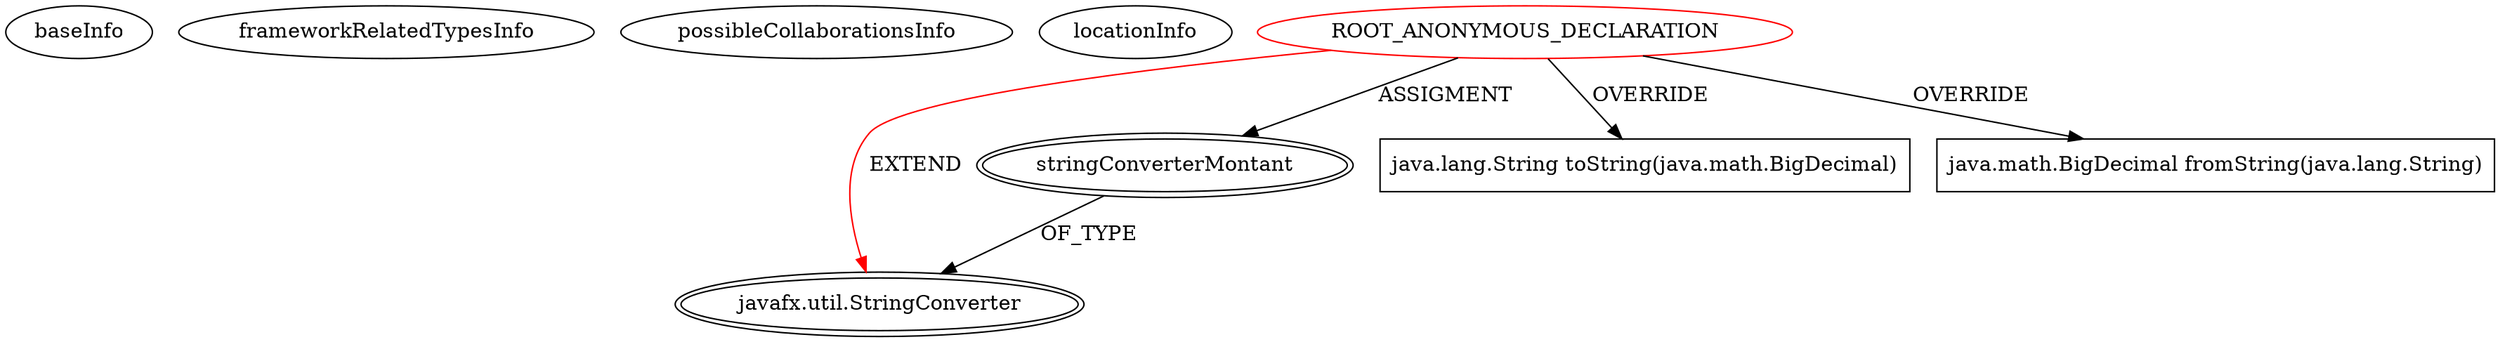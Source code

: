 digraph {
baseInfo[graphId=2030,category="extension_graph",isAnonymous=true,possibleRelation=false]
frameworkRelatedTypesInfo[0="javafx.util.StringConverter"]
possibleCollaborationsInfo[]
locationInfo[projectName="bianconejo-CEFX",filePath="/bianconejo-CEFX/CEFX-master/src/cefx/CEPaiementAttenteController.java",contextSignature="CEPaiementAttenteController",graphId="2030"]
0[label="ROOT_ANONYMOUS_DECLARATION",vertexType="ROOT_ANONYMOUS_DECLARATION",isFrameworkType=false,color=red]
1[label="javafx.util.StringConverter",vertexType="FRAMEWORK_CLASS_TYPE",isFrameworkType=true,peripheries=2]
2[label="stringConverterMontant",vertexType="OUTSIDE_VARIABLE_EXPRESION",isFrameworkType=true,peripheries=2]
4[label="java.lang.String toString(java.math.BigDecimal)",vertexType="OVERRIDING_METHOD_DECLARATION",isFrameworkType=false,shape=box]
5[label="java.math.BigDecimal fromString(java.lang.String)",vertexType="OVERRIDING_METHOD_DECLARATION",isFrameworkType=false,shape=box]
0->1[label="EXTEND",color=red]
0->2[label="ASSIGMENT"]
2->1[label="OF_TYPE"]
0->4[label="OVERRIDE"]
0->5[label="OVERRIDE"]
}
